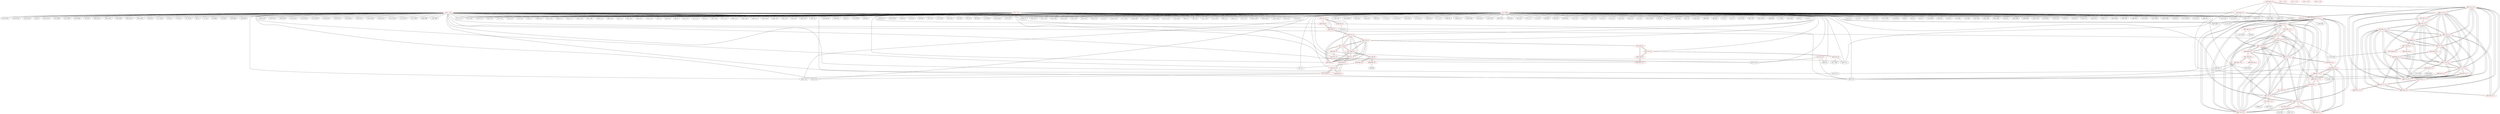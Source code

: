 graph {
	434 [label="(434) T11_T1" color=red]
	446 [label="(446) R24_T1"]
	443 [label="(443) R28_T1"]
	450 [label="(450) R32_t1"]
	435 [label="(435) T12_T1" color=red]
	451 [label="(451) R33_T1"]
	444 [label="(444) R29_T1"]
	445 [label="(445) R25_T1"]
	436 [label="(436) T13_T1" color=red]
	448 [label="(448) R30_T1"]
	452 [label="(452) R34_T1"]
	447 [label="(447) R26_T1"]
	437 [label="(437) T14_T1" color=red]
	449 [label="(449) R31_T1"]
	457 [label="(457) R80_P3"]
	440 [label="(440) T17_T1"]
	453 [label="(453) R35_T1"]
	439 [label="(439) T16_T1"]
	438 [label="(438) T15_T1"]
	438 [label="(438) T15_T1" color=red]
	450 [label="(450) R32_t1"]
	457 [label="(457) R80_P3"]
	440 [label="(440) T17_T1"]
	453 [label="(453) R35_T1"]
	439 [label="(439) T16_T1"]
	437 [label="(437) T14_T1"]
	439 [label="(439) T16_T1" color=red]
	451 [label="(451) R33_T1"]
	457 [label="(457) R80_P3"]
	440 [label="(440) T17_T1"]
	453 [label="(453) R35_T1"]
	438 [label="(438) T15_T1"]
	437 [label="(437) T14_T1"]
	440 [label="(440) T17_T1" color=red]
	452 [label="(452) R34_T1"]
	457 [label="(457) R80_P3"]
	453 [label="(453) R35_T1"]
	439 [label="(439) T16_T1"]
	438 [label="(438) T15_T1"]
	437 [label="(437) T14_T1"]
	441 [label="(441) R23_T1" color=red]
	368 [label="(368) U16"]
	380 [label="(380) P1"]
	433 [label="(433) T10_T1"]
	442 [label="(442) R27_T1" color=red]
	433 [label="(433) T10_T1"]
	449 [label="(449) R31_T1"]
	443 [label="(443) R28_T1" color=red]
	434 [label="(434) T11_T1"]
	450 [label="(450) R32_t1"]
	444 [label="(444) R29_T1" color=red]
	451 [label="(451) R33_T1"]
	435 [label="(435) T12_T1"]
	454 [label="(454) R29_T1_T"]
	445 [label="(445) R25_T1" color=red]
	401 [label="(401) U17"]
	417 [label="(417) TR1"]
	435 [label="(435) T12_T1"]
	446 [label="(446) R24_T1" color=red]
	379 [label="(379) P14"]
	368 [label="(368) U16"]
	434 [label="(434) T11_T1"]
	447 [label="(447) R26_T1" color=red]
	324 [label="(324) U20"]
	368 [label="(368) U16"]
	325 [label="(325) U24"]
	436 [label="(436) T13_T1"]
	448 [label="(448) R30_T1" color=red]
	452 [label="(452) R34_T1"]
	436 [label="(436) T13_T1"]
	449 [label="(449) R31_T1" color=red]
	433 [label="(433) T10_T1"]
	442 [label="(442) R27_T1"]
	437 [label="(437) T14_T1"]
	450 [label="(450) R32_t1" color=red]
	438 [label="(438) T15_T1"]
	434 [label="(434) T11_T1"]
	443 [label="(443) R28_T1"]
	451 [label="(451) R33_T1" color=red]
	439 [label="(439) T16_T1"]
	444 [label="(444) R29_T1"]
	435 [label="(435) T12_T1"]
	452 [label="(452) R34_T1" color=red]
	440 [label="(440) T17_T1"]
	448 [label="(448) R30_T1"]
	436 [label="(436) T13_T1"]
	453 [label="(453) R35_T1" color=red]
	457 [label="(457) R80_P3"]
	440 [label="(440) T17_T1"]
	439 [label="(439) T16_T1"]
	438 [label="(438) T15_T1"]
	437 [label="(437) T14_T1"]
	454 [label="(454) R29_T1_T" color=red]
	444 [label="(444) R29_T1"]
	455 [label="(455) T80_P3" color=red]
	456 [label="(456) R81_P3"]
	458 [label="(458) R82_P3"]
	457 [label="(457) R80_P3"]
	456 [label="(456) R81_P3" color=red]
	57 [label="(57) U1"]
	455 [label="(455) T80_P3"]
	457 [label="(457) R80_P3" color=red]
	440 [label="(440) T17_T1"]
	453 [label="(453) R35_T1"]
	439 [label="(439) T16_T1"]
	438 [label="(438) T15_T1"]
	437 [label="(437) T14_T1"]
	455 [label="(455) T80_P3"]
	458 [label="(458) R82_P3" color=red]
	33 [label="(33) R9"]
	455 [label="(455) T80_P3"]
	459 [label="(459) T10_T1_2" color=red]
	467 [label="(467) R23_T1_2"]
	475 [label="(475) R31_T1_2"]
	468 [label="(468) R27_T1_2"]
	465 [label="(465) T16_T1_2"]
	466 [label="(466) T17_T1_2"]
	464 [label="(464) T15_T1_2"]
	461 [label="(461) T12_T1_2"]
	463 [label="(463) T14_T1_2"]
	462 [label="(462) T13_T1_2"]
	460 [label="(460) T11_T1_2"]
	460 [label="(460) T11_T1_2" color=red]
	472 [label="(472) R24_T1_2"]
	469 [label="(469) R28_T1_2"]
	476 [label="(476) R32_t1_2"]
	459 [label="(459) T10_T1_2"]
	465 [label="(465) T16_T1_2"]
	466 [label="(466) T17_T1_2"]
	464 [label="(464) T15_T1_2"]
	461 [label="(461) T12_T1_2"]
	463 [label="(463) T14_T1_2"]
	462 [label="(462) T13_T1_2"]
	461 [label="(461) T12_T1_2" color=red]
	477 [label="(477) R33_T1_2"]
	470 [label="(470) R29_T1_2"]
	471 [label="(471) R25_T1_2"]
	459 [label="(459) T10_T1_2"]
	465 [label="(465) T16_T1_2"]
	466 [label="(466) T17_T1_2"]
	464 [label="(464) T15_T1_2"]
	463 [label="(463) T14_T1_2"]
	462 [label="(462) T13_T1_2"]
	460 [label="(460) T11_T1_2"]
	462 [label="(462) T13_T1_2" color=red]
	474 [label="(474) R30_T1_2"]
	478 [label="(478) R34_T1_2"]
	473 [label="(473) R26_T1_2"]
	459 [label="(459) T10_T1_2"]
	465 [label="(465) T16_T1_2"]
	466 [label="(466) T17_T1_2"]
	464 [label="(464) T15_T1_2"]
	461 [label="(461) T12_T1_2"]
	463 [label="(463) T14_T1_2"]
	460 [label="(460) T11_T1_2"]
	463 [label="(463) T14_T1_2" color=red]
	459 [label="(459) T10_T1_2"]
	465 [label="(465) T16_T1_2"]
	466 [label="(466) T17_T1_2"]
	464 [label="(464) T15_T1_2"]
	461 [label="(461) T12_T1_2"]
	462 [label="(462) T13_T1_2"]
	460 [label="(460) T11_T1_2"]
	475 [label="(475) R31_T1_2"]
	483 [label="(483) R80_P3_2"]
	479 [label="(479) R35_T1_2"]
	464 [label="(464) T15_T1_2" color=red]
	476 [label="(476) R32_t1_2"]
	459 [label="(459) T10_T1_2"]
	465 [label="(465) T16_T1_2"]
	466 [label="(466) T17_T1_2"]
	461 [label="(461) T12_T1_2"]
	463 [label="(463) T14_T1_2"]
	462 [label="(462) T13_T1_2"]
	460 [label="(460) T11_T1_2"]
	483 [label="(483) R80_P3_2"]
	479 [label="(479) R35_T1_2"]
	465 [label="(465) T16_T1_2" color=red]
	477 [label="(477) R33_T1_2"]
	459 [label="(459) T10_T1_2"]
	466 [label="(466) T17_T1_2"]
	464 [label="(464) T15_T1_2"]
	461 [label="(461) T12_T1_2"]
	463 [label="(463) T14_T1_2"]
	462 [label="(462) T13_T1_2"]
	460 [label="(460) T11_T1_2"]
	483 [label="(483) R80_P3_2"]
	479 [label="(479) R35_T1_2"]
	466 [label="(466) T17_T1_2" color=red]
	478 [label="(478) R34_T1_2"]
	459 [label="(459) T10_T1_2"]
	465 [label="(465) T16_T1_2"]
	464 [label="(464) T15_T1_2"]
	461 [label="(461) T12_T1_2"]
	463 [label="(463) T14_T1_2"]
	462 [label="(462) T13_T1_2"]
	460 [label="(460) T11_T1_2"]
	483 [label="(483) R80_P3_2"]
	479 [label="(479) R35_T1_2"]
	467 [label="(467) R23_T1_2" color=red]
	123 [label="(123) J8"]
	147 [label="(147) R70"]
	459 [label="(459) T10_T1_2"]
	468 [label="(468) R27_T1_2" color=red]
	474 [label="(474) R30_T1_2"]
	480 [label="(480) R35_T1_T_2"]
	470 [label="(470) R29_T1_2"]
	469 [label="(469) R28_T1_2"]
	459 [label="(459) T10_T1_2"]
	475 [label="(475) R31_T1_2"]
	469 [label="(469) R28_T1_2" color=red]
	474 [label="(474) R30_T1_2"]
	480 [label="(480) R35_T1_T_2"]
	470 [label="(470) R29_T1_2"]
	468 [label="(468) R27_T1_2"]
	460 [label="(460) T11_T1_2"]
	476 [label="(476) R32_t1_2"]
	470 [label="(470) R29_T1_2" color=red]
	474 [label="(474) R30_T1_2"]
	480 [label="(480) R35_T1_T_2"]
	469 [label="(469) R28_T1_2"]
	468 [label="(468) R27_T1_2"]
	477 [label="(477) R33_T1_2"]
	461 [label="(461) T12_T1_2"]
	471 [label="(471) R25_T1_2" color=red]
	306 [label="(306) Q1"]
	293 [label="(293) U18"]
	461 [label="(461) T12_T1_2"]
	472 [label="(472) R24_T1_2" color=red]
	235 [label="(235) U11"]
	232 [label="(232) R51"]
	460 [label="(460) T11_T1_2"]
	473 [label="(473) R26_T1_2" color=red]
	110 [label="(110) U10"]
	119 [label="(119) FB15"]
	111 [label="(111) U9"]
	112 [label="(112) C31"]
	113 [label="(113) C32"]
	342 [label="(342) D5"]
	368 [label="(368) U16"]
	462 [label="(462) T13_T1_2"]
	474 [label="(474) R30_T1_2" color=red]
	480 [label="(480) R35_T1_T_2"]
	470 [label="(470) R29_T1_2"]
	469 [label="(469) R28_T1_2"]
	468 [label="(468) R27_T1_2"]
	478 [label="(478) R34_T1_2"]
	462 [label="(462) T13_T1_2"]
	475 [label="(475) R31_T1_2" color=red]
	459 [label="(459) T10_T1_2"]
	468 [label="(468) R27_T1_2"]
	463 [label="(463) T14_T1_2"]
	476 [label="(476) R32_t1_2" color=red]
	464 [label="(464) T15_T1_2"]
	460 [label="(460) T11_T1_2"]
	469 [label="(469) R28_T1_2"]
	477 [label="(477) R33_T1_2" color=red]
	465 [label="(465) T16_T1_2"]
	470 [label="(470) R29_T1_2"]
	461 [label="(461) T12_T1_2"]
	478 [label="(478) R34_T1_2" color=red]
	466 [label="(466) T17_T1_2"]
	474 [label="(474) R30_T1_2"]
	462 [label="(462) T13_T1_2"]
	479 [label="(479) R35_T1_2" color=red]
	480 [label="(480) R35_T1_T_2"]
	483 [label="(483) R80_P3_2"]
	466 [label="(466) T17_T1_2"]
	465 [label="(465) T16_T1_2"]
	464 [label="(464) T15_T1_2"]
	463 [label="(463) T14_T1_2"]
	480 [label="(480) R35_T1_T_2" color=red]
	474 [label="(474) R30_T1_2"]
	470 [label="(470) R29_T1_2"]
	469 [label="(469) R28_T1_2"]
	468 [label="(468) R27_T1_2"]
	479 [label="(479) R35_T1_2"]
	481 [label="(481) T80_P3_2" color=red]
	482 [label="(482) R81_P3_2"]
	484 [label="(484) R82_P3_2"]
	483 [label="(483) R80_P3_2"]
	482 [label="(482) R81_P3_2" color=red]
	368 [label="(368) U16"]
	180 [label="(180) Q12"]
	481 [label="(481) T80_P3_2"]
	483 [label="(483) R80_P3_2" color=red]
	466 [label="(466) T17_T1_2"]
	479 [label="(479) R35_T1_2"]
	465 [label="(465) T16_T1_2"]
	464 [label="(464) T15_T1_2"]
	463 [label="(463) T14_T1_2"]
	481 [label="(481) T80_P3_2"]
	484 [label="(484) R82_P3_2" color=red]
	182 [label="(182) R116"]
	481 [label="(481) T80_P3_2"]
	485 [label="(485) T10_T1_3" color=red]
	493 [label="(493) R23_T1_3"]
	501 [label="(501) R31_T1_3"]
	494 [label="(494) R27_T1_3"]
	491 [label="(491) T16_T1_3"]
	492 [label="(492) T17_T1_3"]
	490 [label="(490) T15_T1_3"]
	487 [label="(487) T12_T1_3"]
	489 [label="(489) T14_T1_3"]
	488 [label="(488) T13_T1_3"]
	486 [label="(486) T11_T1_3"]
	486 [label="(486) T11_T1_3" color=red]
	498 [label="(498) R24_T1_3"]
	495 [label="(495) R28_T1_3"]
	502 [label="(502) R32_t1_3"]
	485 [label="(485) T10_T1_3"]
	491 [label="(491) T16_T1_3"]
	492 [label="(492) T17_T1_3"]
	490 [label="(490) T15_T1_3"]
	487 [label="(487) T12_T1_3"]
	489 [label="(489) T14_T1_3"]
	488 [label="(488) T13_T1_3"]
	487 [label="(487) T12_T1_3" color=red]
	503 [label="(503) R33_T1_3"]
	496 [label="(496) R29_T1_3"]
	497 [label="(497) R25_T1_3"]
	485 [label="(485) T10_T1_3"]
	491 [label="(491) T16_T1_3"]
	492 [label="(492) T17_T1_3"]
	490 [label="(490) T15_T1_3"]
	489 [label="(489) T14_T1_3"]
	488 [label="(488) T13_T1_3"]
	486 [label="(486) T11_T1_3"]
	488 [label="(488) T13_T1_3" color=red]
	500 [label="(500) R30_T1_3"]
	504 [label="(504) R34_T1_3"]
	499 [label="(499) R26_T1_3"]
	485 [label="(485) T10_T1_3"]
	491 [label="(491) T16_T1_3"]
	492 [label="(492) T17_T1_3"]
	490 [label="(490) T15_T1_3"]
	487 [label="(487) T12_T1_3"]
	489 [label="(489) T14_T1_3"]
	486 [label="(486) T11_T1_3"]
	489 [label="(489) T14_T1_3" color=red]
	485 [label="(485) T10_T1_3"]
	491 [label="(491) T16_T1_3"]
	492 [label="(492) T17_T1_3"]
	490 [label="(490) T15_T1_3"]
	487 [label="(487) T12_T1_3"]
	488 [label="(488) T13_T1_3"]
	486 [label="(486) T11_T1_3"]
	501 [label="(501) R31_T1_3"]
	509 [label="(509) R80_P3_3"]
	505 [label="(505) R35_T1_3"]
	490 [label="(490) T15_T1_3" color=red]
	502 [label="(502) R32_t1_3"]
	485 [label="(485) T10_T1_3"]
	491 [label="(491) T16_T1_3"]
	492 [label="(492) T17_T1_3"]
	487 [label="(487) T12_T1_3"]
	489 [label="(489) T14_T1_3"]
	488 [label="(488) T13_T1_3"]
	486 [label="(486) T11_T1_3"]
	509 [label="(509) R80_P3_3"]
	505 [label="(505) R35_T1_3"]
	491 [label="(491) T16_T1_3" color=red]
	503 [label="(503) R33_T1_3"]
	485 [label="(485) T10_T1_3"]
	492 [label="(492) T17_T1_3"]
	490 [label="(490) T15_T1_3"]
	487 [label="(487) T12_T1_3"]
	489 [label="(489) T14_T1_3"]
	488 [label="(488) T13_T1_3"]
	486 [label="(486) T11_T1_3"]
	509 [label="(509) R80_P3_3"]
	505 [label="(505) R35_T1_3"]
	492 [label="(492) T17_T1_3" color=red]
	504 [label="(504) R34_T1_3"]
	485 [label="(485) T10_T1_3"]
	491 [label="(491) T16_T1_3"]
	490 [label="(490) T15_T1_3"]
	487 [label="(487) T12_T1_3"]
	489 [label="(489) T14_T1_3"]
	488 [label="(488) T13_T1_3"]
	486 [label="(486) T11_T1_3"]
	509 [label="(509) R80_P3_3"]
	505 [label="(505) R35_T1_3"]
	493 [label="(493) R23_T1_3" color=red]
	368 [label="(368) U16"]
	111 [label="(111) U9"]
	362 [label="(362) R93"]
	120 [label="(120) TR2"]
	485 [label="(485) T10_T1_3"]
	494 [label="(494) R27_T1_3" color=red]
	485 [label="(485) T10_T1_3"]
	501 [label="(501) R31_T1_3"]
	506 [label="(506) R27_T1_T_3"]
	495 [label="(495) R28_T1_3" color=red]
	500 [label="(500) R30_T1_3"]
	505 [label="(505) R35_T1_3"]
	496 [label="(496) R29_T1_3"]
	506 [label="(506) R27_T1_T_3"]
	486 [label="(486) T11_T1_3"]
	502 [label="(502) R32_t1_3"]
	496 [label="(496) R29_T1_3" color=red]
	500 [label="(500) R30_T1_3"]
	505 [label="(505) R35_T1_3"]
	495 [label="(495) R28_T1_3"]
	506 [label="(506) R27_T1_T_3"]
	503 [label="(503) R33_T1_3"]
	487 [label="(487) T12_T1_3"]
	497 [label="(497) R25_T1_3" color=red]
	407 [label="(407) C71"]
	401 [label="(401) U17"]
	406 [label="(406) C70"]
	402 [label="(402) C80"]
	408 [label="(408) C72"]
	487 [label="(487) T12_T1_3"]
	498 [label="(498) R24_T1_3" color=red]
	114 [label="(114) J6"]
	368 [label="(368) U16"]
	486 [label="(486) T11_T1_3"]
	499 [label="(499) R26_T1_3" color=red]
	315 [label="(315) U21"]
	311 [label="(311) C95"]
	309 [label="(309) R149"]
	488 [label="(488) T13_T1_3"]
	500 [label="(500) R30_T1_3" color=red]
	505 [label="(505) R35_T1_3"]
	496 [label="(496) R29_T1_3"]
	495 [label="(495) R28_T1_3"]
	506 [label="(506) R27_T1_T_3"]
	504 [label="(504) R34_T1_3"]
	488 [label="(488) T13_T1_3"]
	501 [label="(501) R31_T1_3" color=red]
	485 [label="(485) T10_T1_3"]
	494 [label="(494) R27_T1_3"]
	489 [label="(489) T14_T1_3"]
	502 [label="(502) R32_t1_3" color=red]
	490 [label="(490) T15_T1_3"]
	486 [label="(486) T11_T1_3"]
	495 [label="(495) R28_T1_3"]
	503 [label="(503) R33_T1_3" color=red]
	491 [label="(491) T16_T1_3"]
	496 [label="(496) R29_T1_3"]
	487 [label="(487) T12_T1_3"]
	504 [label="(504) R34_T1_3" color=red]
	492 [label="(492) T17_T1_3"]
	500 [label="(500) R30_T1_3"]
	488 [label="(488) T13_T1_3"]
	505 [label="(505) R35_T1_3" color=red]
	500 [label="(500) R30_T1_3"]
	496 [label="(496) R29_T1_3"]
	495 [label="(495) R28_T1_3"]
	506 [label="(506) R27_T1_T_3"]
	509 [label="(509) R80_P3_3"]
	492 [label="(492) T17_T1_3"]
	491 [label="(491) T16_T1_3"]
	490 [label="(490) T15_T1_3"]
	489 [label="(489) T14_T1_3"]
	506 [label="(506) R27_T1_T_3" color=red]
	500 [label="(500) R30_T1_3"]
	505 [label="(505) R35_T1_3"]
	496 [label="(496) R29_T1_3"]
	495 [label="(495) R28_T1_3"]
	494 [label="(494) R27_T1_3"]
	507 [label="(507) T80_P3_3" color=red]
	508 [label="(508) R81_P3_3"]
	510 [label="(510) R82_P3_3"]
	509 [label="(509) R80_P3_3"]
	508 [label="(508) R81_P3_3" color=red]
	138 [label="(138) D17"]
	507 [label="(507) T80_P3_3"]
	509 [label="(509) R80_P3_3" color=red]
	492 [label="(492) T17_T1_3"]
	505 [label="(505) R35_T1_3"]
	491 [label="(491) T16_T1_3"]
	490 [label="(490) T15_T1_3"]
	489 [label="(489) T14_T1_3"]
	507 [label="(507) T80_P3_3"]
	510 [label="(510) R82_P3_3" color=red]
	157 [label="(157) R161"]
	507 [label="(507) T80_P3_3"]
	511 [label="(511) +1.5V" color=red]
	512 [label="(512) +1.2V" color=red]
	513 [label="(513) +5V" color=red]
	342 [label="(342) D5"]
	196 [label="(196) R137"]
	195 [label="(195) R136"]
	205 [label="(205) C100"]
	339 [label="(339) ZA14"]
	228 [label="(228) K1"]
	225 [label="(225) K2"]
	226 [label="(226) K4"]
	227 [label="(227) K3"]
	175 [label="(175) D30"]
	223 [label="(223) C104"]
	181 [label="(181) D31"]
	76 [label="(76) R32"]
	67 [label="(67) D8"]
	220 [label="(220) U27"]
	219 [label="(219) U29"]
	218 [label="(218) C103"]
	217 [label="(217) C94"]
	216 [label="(216) C89"]
	215 [label="(215) C102"]
	222 [label="(222) U23"]
	64 [label="(64) R33"]
	178 [label="(178) D28"]
	191 [label="(191) R133"]
	167 [label="(167) D27"]
	211 [label="(211) C101"]
	212 [label="(212) C83"]
	62 [label="(62) U5"]
	63 [label="(63) C22"]
	221 [label="(221) U28"]
	193 [label="(193) R134"]
	338 [label="(338) R22"]
	329 [label="(329) L2"]
	374 [label="(374) TH9"]
	115 [label="(115) C33"]
	110 [label="(110) U10"]
	334 [label="(334) D1"]
	95 [label="(95) C21"]
	326 [label="(326) U4"]
	332 [label="(332) C17"]
	327 [label="(327) U3"]
	448 [label="(448) R30_T1"]
	453 [label="(453) R35_T1"]
	454 [label="(454) R29_T1_T"]
	443 [label="(443) R28_T1"]
	442 [label="(442) R27_T1"]
	514 [label="(514) +3.3V" color=red]
	350 [label="(350) C53"]
	351 [label="(351) C54"]
	308 [label="(308) C66"]
	425 [label="(425) C99"]
	424 [label="(424) C98"]
	427 [label="(427) D47"]
	428 [label="(428) D49"]
	368 [label="(368) U16"]
	347 [label="(347) C50"]
	352 [label="(352) C55"]
	333 [label="(333) C18"]
	153 [label="(153) R154"]
	154 [label="(154) R163"]
	155 [label="(155) R164"]
	156 [label="(156) R162"]
	157 [label="(157) R161"]
	158 [label="(158) R153"]
	325 [label="(325) U24"]
	159 [label="(159) R160"]
	160 [label="(160) R147"]
	161 [label="(161) R146"]
	74 [label="(74) C23"]
	150 [label="(150) R157"]
	151 [label="(151) R156"]
	152 [label="(152) R155"]
	317 [label="(317) U12"]
	323 [label="(323) C45"]
	319 [label="(319) U13"]
	318 [label="(318) C19"]
	372 [label="(372) U22"]
	324 [label="(324) U20"]
	320 [label="(320) C20"]
	373 [label="(373) TH8"]
	379 [label="(379) P14"]
	340 [label="(340) FB6"]
	165 [label="(165) R64"]
	315 [label="(315) U21"]
	162 [label="(162) R144"]
	163 [label="(163) R143"]
	164 [label="(164) R138"]
	101 [label="(101) U6"]
	109 [label="(109) U7"]
	16 [label="(16) R2"]
	345 [label="(345) R110"]
	414 [label="(414) R98"]
	415 [label="(415) FB8"]
	401 [label="(401) U17"]
	403 [label="(403) FB9"]
	55 [label="(55) R92"]
	369 [label="(369) U25"]
	57 [label="(57) U1"]
	412 [label="(412) C76"]
	409 [label="(409) C73"]
	354 [label="(354) C57"]
	353 [label="(353) C56"]
	387 [label="(387) C90"]
	386 [label="(386) U19"]
	389 [label="(389) R103"]
	364 [label="(364) R100"]
	363 [label="(363) R99"]
	360 [label="(360) C82"]
	390 [label="(390) R102"]
	391 [label="(391) R101"]
	28 [label="(28) R18"]
	30 [label="(30) C15"]
	392 [label="(392) C62"]
	393 [label="(393) C61"]
	117 [label="(117) R49"]
	370 [label="(370) U26"]
	39 [label="(39) C4"]
	44 [label="(44) R21"]
	42 [label="(42) R15"]
	47 [label="(47) R139"]
	48 [label="(48) C63"]
	49 [label="(49) C9"]
	59 [label="(59) L1"]
	17 [label="(17) R1"]
	410 [label="(410) C74"]
	411 [label="(411) C75"]
	50 [label="(50) R95"]
	40 [label="(40) U2"]
	43 [label="(43) R16"]
	355 [label="(355) C58"]
	357 [label="(357) C47"]
	398 [label="(398) U14"]
	346 [label="(346) C49"]
	348 [label="(348) C51"]
	356 [label="(356) C48"]
	359 [label="(359) R90"]
	100 [label="(100) R34"]
	326 [label="(326) U4"]
	349 [label="(349) C52"]
	83 [label="(83) C28"]
	82 [label="(82) C29"]
	366 [label="(366) C85"]
	367 [label="(367) P4"]
	515 [label="(515) +1.0V" color=red]
	516 [label="(516) +1.8V" color=red]
	517 [label="(517) GND" color=red]
	125 [label="(125) IC1"]
	379 [label="(379) P14"]
	12 [label="(12) C8"]
	11 [label="(11) C7"]
	137 [label="(137) IC2"]
	368 [label="(368) U16"]
	57 [label="(57) U1"]
	115 [label="(115) C33"]
	114 [label="(114) J6"]
	371 [label="(371) SW1"]
	116 [label="(116) FB1"]
	58 [label="(58) J5"]
	370 [label="(370) U26"]
	46 [label="(46) C1"]
	45 [label="(45) C5"]
	118 [label="(118) R48"]
	369 [label="(369) U25"]
	60 [label="(60) R25"]
	112 [label="(112) C31"]
	53 [label="(53) R31"]
	52 [label="(52) R81"]
	113 [label="(113) C32"]
	51 [label="(51) R91"]
	367 [label="(367) P4"]
	366 [label="(366) C85"]
	346 [label="(346) C49"]
	353 [label="(353) C56"]
	48 [label="(48) C63"]
	49 [label="(49) C9"]
	380 [label="(380) P1"]
	61 [label="(61) C64"]
	352 [label="(352) C55"]
	351 [label="(351) C54"]
	350 [label="(350) C53"]
	349 [label="(349) C52"]
	348 [label="(348) C51"]
	347 [label="(347) C50"]
	110 [label="(110) U10"]
	111 [label="(111) U9"]
	39 [label="(39) C4"]
	40 [label="(40) U2"]
	358 [label="(358) C69"]
	357 [label="(357) C47"]
	356 [label="(356) C48"]
	355 [label="(355) C58"]
	354 [label="(354) C57"]
	362 [label="(362) R93"]
	361 [label="(361) R94"]
	360 [label="(360) C82"]
	432 [label="(432) X1"]
	401 [label="(401) U17"]
	400 [label="(400) R88"]
	399 [label="(399) R89"]
	424 [label="(424) C98"]
	425 [label="(425) C99"]
	423 [label="(423) C79"]
	410 [label="(410) C74"]
	409 [label="(409) C73"]
	408 [label="(408) C72"]
	402 [label="(402) C80"]
	411 [label="(411) C75"]
	418 [label="(418) FB7"]
	422 [label="(422) C81"]
	421 [label="(421) J7"]
	420 [label="(420) C78"]
	406 [label="(406) C70"]
	405 [label="(405) C67"]
	404 [label="(404) C77"]
	419 [label="(419) C68"]
	412 [label="(412) C76"]
	407 [label="(407) C71"]
	387 [label="(387) C90"]
	395 [label="(395) R85"]
	386 [label="(386) U19"]
	396 [label="(396) R87"]
	398 [label="(398) U14"]
	413 [label="(413) R97"]
	393 [label="(393) C61"]
	392 [label="(392) C62"]
	397 [label="(397) R86"]
	206 [label="(206) R108"]
	208 [label="(208) Q3"]
	213 [label="(213) R158"]
	212 [label="(212) C83"]
	211 [label="(211) C101"]
	210 [label="(210) Q5"]
	209 [label="(209) Q4"]
	207 [label="(207) Q2"]
	223 [label="(223) C104"]
	222 [label="(222) U23"]
	221 [label="(221) U28"]
	220 [label="(220) U27"]
	219 [label="(219) U29"]
	218 [label="(218) C103"]
	217 [label="(217) C94"]
	216 [label="(216) C89"]
	215 [label="(215) C102"]
	224 [label="(224) R165"]
	201 [label="(201) J10"]
	204 [label="(204) J14"]
	199 [label="(199) J13"]
	174 [label="(174) Q11"]
	176 [label="(176) R115"]
	205 [label="(205) C100"]
	180 [label="(180) Q12"]
	190 [label="(190) D36"]
	179 [label="(179) R112"]
	189 [label="(189) D33"]
	182 [label="(182) R116"]
	177 [label="(177) Q7"]
	166 [label="(166) Q6"]
	168 [label="(168) R111"]
	372 [label="(372) U22"]
	169 [label="(169) R106"]
	185 [label="(185) D21"]
	187 [label="(187) D22"]
	326 [label="(326) U4"]
	327 [label="(327) U3"]
	328 [label="(328) C16"]
	343 [label="(343) J18"]
	83 [label="(83) C28"]
	82 [label="(82) C29"]
	95 [label="(95) C21"]
	109 [label="(109) U7"]
	74 [label="(74) C23"]
	81 [label="(81) R47"]
	73 [label="(73) C27"]
	72 [label="(72) C25"]
	93 [label="(93) R36"]
	92 [label="(92) R37"]
	325 [label="(325) U24"]
	336 [label="(336) ZA1"]
	25 [label="(25) C13"]
	24 [label="(24) C12"]
	337 [label="(337) D4"]
	23 [label="(23) C11"]
	339 [label="(339) ZA14"]
	22 [label="(22) C10"]
	331 [label="(331) D3"]
	26 [label="(26) C14"]
	27 [label="(27) R17"]
	341 [label="(341) FB20"]
	85 [label="(85) J4"]
	29 [label="(29) R19"]
	84 [label="(84) U8"]
	30 [label="(30) C15"]
	344 [label="(344) D25"]
	98 [label="(98) R40"]
	99 [label="(99) R41"]
	332 [label="(332) C17"]
	14 [label="(14) C2"]
	323 [label="(323) C45"]
	63 [label="(63) C22"]
	333 [label="(333) C18"]
	324 [label="(324) U20"]
	15 [label="(15) C3"]
	317 [label="(317) U12"]
	322 [label="(322) R24"]
	62 [label="(62) U5"]
	320 [label="(320) C20"]
	88 [label="(88) C30"]
	103 [label="(103) FB14"]
	66 [label="(66) R38"]
	319 [label="(319) U13"]
	77 [label="(77) R39"]
	101 [label="(101) U6"]
	321 [label="(321) R23"]
	318 [label="(318) C19"]
	69 [label="(69) D7"]
	13 [label="(13) C6"]
	433 [label="(433) T10_T1"]
	439 [label="(439) T16_T1"]
	440 [label="(440) T17_T1"]
	438 [label="(438) T15_T1"]
	435 [label="(435) T12_T1"]
	437 [label="(437) T14_T1"]
	436 [label="(436) T13_T1"]
	434 [label="(434) T11_T1"]
	434 -- 446
	434 -- 443
	434 -- 450
	435 -- 451
	435 -- 444
	435 -- 445
	436 -- 448
	436 -- 452
	436 -- 447
	437 -- 449
	437 -- 457
	437 -- 440
	437 -- 453
	437 -- 439
	437 -- 438
	438 -- 450
	438 -- 457
	438 -- 440
	438 -- 453
	438 -- 439
	438 -- 437
	439 -- 451
	439 -- 457
	439 -- 440
	439 -- 453
	439 -- 438
	439 -- 437
	440 -- 452
	440 -- 457
	440 -- 453
	440 -- 439
	440 -- 438
	440 -- 437
	441 -- 368
	441 -- 380
	441 -- 433
	442 -- 433
	442 -- 449
	443 -- 434
	443 -- 450
	444 -- 451
	444 -- 435
	444 -- 454
	445 -- 401
	445 -- 417
	445 -- 435
	446 -- 379
	446 -- 368
	446 -- 434
	447 -- 324
	447 -- 368
	447 -- 325
	447 -- 436
	448 -- 452
	448 -- 436
	449 -- 433
	449 -- 442
	449 -- 437
	450 -- 438
	450 -- 434
	450 -- 443
	451 -- 439
	451 -- 444
	451 -- 435
	452 -- 440
	452 -- 448
	452 -- 436
	453 -- 457
	453 -- 440
	453 -- 439
	453 -- 438
	453 -- 437
	454 -- 444
	455 -- 456
	455 -- 458
	455 -- 457
	456 -- 57
	456 -- 455
	457 -- 440
	457 -- 453
	457 -- 439
	457 -- 438
	457 -- 437
	457 -- 455
	458 -- 33
	458 -- 455
	459 -- 467
	459 -- 475
	459 -- 468
	459 -- 465
	459 -- 466
	459 -- 464
	459 -- 461
	459 -- 463
	459 -- 462
	459 -- 460
	460 -- 472
	460 -- 469
	460 -- 476
	460 -- 459
	460 -- 465
	460 -- 466
	460 -- 464
	460 -- 461
	460 -- 463
	460 -- 462
	461 -- 477
	461 -- 470
	461 -- 471
	461 -- 459
	461 -- 465
	461 -- 466
	461 -- 464
	461 -- 463
	461 -- 462
	461 -- 460
	462 -- 474
	462 -- 478
	462 -- 473
	462 -- 459
	462 -- 465
	462 -- 466
	462 -- 464
	462 -- 461
	462 -- 463
	462 -- 460
	463 -- 459
	463 -- 465
	463 -- 466
	463 -- 464
	463 -- 461
	463 -- 462
	463 -- 460
	463 -- 475
	463 -- 483
	463 -- 479
	464 -- 476
	464 -- 459
	464 -- 465
	464 -- 466
	464 -- 461
	464 -- 463
	464 -- 462
	464 -- 460
	464 -- 483
	464 -- 479
	465 -- 477
	465 -- 459
	465 -- 466
	465 -- 464
	465 -- 461
	465 -- 463
	465 -- 462
	465 -- 460
	465 -- 483
	465 -- 479
	466 -- 478
	466 -- 459
	466 -- 465
	466 -- 464
	466 -- 461
	466 -- 463
	466 -- 462
	466 -- 460
	466 -- 483
	466 -- 479
	467 -- 123
	467 -- 147
	467 -- 459
	468 -- 474
	468 -- 480
	468 -- 470
	468 -- 469
	468 -- 459
	468 -- 475
	469 -- 474
	469 -- 480
	469 -- 470
	469 -- 468
	469 -- 460
	469 -- 476
	470 -- 474
	470 -- 480
	470 -- 469
	470 -- 468
	470 -- 477
	470 -- 461
	471 -- 306
	471 -- 293
	471 -- 461
	472 -- 235
	472 -- 232
	472 -- 460
	473 -- 110
	473 -- 119
	473 -- 111
	473 -- 112
	473 -- 113
	473 -- 342
	473 -- 368
	473 -- 462
	474 -- 480
	474 -- 470
	474 -- 469
	474 -- 468
	474 -- 478
	474 -- 462
	475 -- 459
	475 -- 468
	475 -- 463
	476 -- 464
	476 -- 460
	476 -- 469
	477 -- 465
	477 -- 470
	477 -- 461
	478 -- 466
	478 -- 474
	478 -- 462
	479 -- 480
	479 -- 483
	479 -- 466
	479 -- 465
	479 -- 464
	479 -- 463
	480 -- 474
	480 -- 470
	480 -- 469
	480 -- 468
	480 -- 479
	481 -- 482
	481 -- 484
	481 -- 483
	482 -- 368
	482 -- 180
	482 -- 481
	483 -- 466
	483 -- 479
	483 -- 465
	483 -- 464
	483 -- 463
	483 -- 481
	484 -- 182
	484 -- 481
	485 -- 493
	485 -- 501
	485 -- 494
	485 -- 491
	485 -- 492
	485 -- 490
	485 -- 487
	485 -- 489
	485 -- 488
	485 -- 486
	486 -- 498
	486 -- 495
	486 -- 502
	486 -- 485
	486 -- 491
	486 -- 492
	486 -- 490
	486 -- 487
	486 -- 489
	486 -- 488
	487 -- 503
	487 -- 496
	487 -- 497
	487 -- 485
	487 -- 491
	487 -- 492
	487 -- 490
	487 -- 489
	487 -- 488
	487 -- 486
	488 -- 500
	488 -- 504
	488 -- 499
	488 -- 485
	488 -- 491
	488 -- 492
	488 -- 490
	488 -- 487
	488 -- 489
	488 -- 486
	489 -- 485
	489 -- 491
	489 -- 492
	489 -- 490
	489 -- 487
	489 -- 488
	489 -- 486
	489 -- 501
	489 -- 509
	489 -- 505
	490 -- 502
	490 -- 485
	490 -- 491
	490 -- 492
	490 -- 487
	490 -- 489
	490 -- 488
	490 -- 486
	490 -- 509
	490 -- 505
	491 -- 503
	491 -- 485
	491 -- 492
	491 -- 490
	491 -- 487
	491 -- 489
	491 -- 488
	491 -- 486
	491 -- 509
	491 -- 505
	492 -- 504
	492 -- 485
	492 -- 491
	492 -- 490
	492 -- 487
	492 -- 489
	492 -- 488
	492 -- 486
	492 -- 509
	492 -- 505
	493 -- 368
	493 -- 111
	493 -- 362
	493 -- 120
	493 -- 485
	494 -- 485
	494 -- 501
	494 -- 506
	495 -- 500
	495 -- 505
	495 -- 496
	495 -- 506
	495 -- 486
	495 -- 502
	496 -- 500
	496 -- 505
	496 -- 495
	496 -- 506
	496 -- 503
	496 -- 487
	497 -- 407
	497 -- 401
	497 -- 406
	497 -- 402
	497 -- 408
	497 -- 487
	498 -- 114
	498 -- 368
	498 -- 486
	499 -- 315
	499 -- 311
	499 -- 309
	499 -- 488
	500 -- 505
	500 -- 496
	500 -- 495
	500 -- 506
	500 -- 504
	500 -- 488
	501 -- 485
	501 -- 494
	501 -- 489
	502 -- 490
	502 -- 486
	502 -- 495
	503 -- 491
	503 -- 496
	503 -- 487
	504 -- 492
	504 -- 500
	504 -- 488
	505 -- 500
	505 -- 496
	505 -- 495
	505 -- 506
	505 -- 509
	505 -- 492
	505 -- 491
	505 -- 490
	505 -- 489
	506 -- 500
	506 -- 505
	506 -- 496
	506 -- 495
	506 -- 494
	507 -- 508
	507 -- 510
	507 -- 509
	508 -- 138
	508 -- 507
	509 -- 492
	509 -- 505
	509 -- 491
	509 -- 490
	509 -- 489
	509 -- 507
	510 -- 157
	510 -- 507
	513 -- 342
	513 -- 196
	513 -- 195
	513 -- 205
	513 -- 339
	513 -- 228
	513 -- 225
	513 -- 226
	513 -- 227
	513 -- 175
	513 -- 223
	513 -- 181
	513 -- 76
	513 -- 67
	513 -- 220
	513 -- 219
	513 -- 218
	513 -- 217
	513 -- 216
	513 -- 215
	513 -- 222
	513 -- 64
	513 -- 178
	513 -- 191
	513 -- 167
	513 -- 211
	513 -- 212
	513 -- 62
	513 -- 63
	513 -- 221
	513 -- 193
	513 -- 338
	513 -- 329
	513 -- 374
	513 -- 115
	513 -- 110
	513 -- 334
	513 -- 95
	513 -- 326
	513 -- 332
	513 -- 327
	513 -- 448
	513 -- 453
	513 -- 454
	513 -- 443
	513 -- 442
	514 -- 350
	514 -- 351
	514 -- 308
	514 -- 425
	514 -- 424
	514 -- 427
	514 -- 428
	514 -- 368
	514 -- 347
	514 -- 352
	514 -- 333
	514 -- 153
	514 -- 154
	514 -- 155
	514 -- 156
	514 -- 157
	514 -- 158
	514 -- 325
	514 -- 159
	514 -- 160
	514 -- 161
	514 -- 74
	514 -- 150
	514 -- 151
	514 -- 152
	514 -- 317
	514 -- 323
	514 -- 319
	514 -- 318
	514 -- 372
	514 -- 324
	514 -- 320
	514 -- 373
	514 -- 379
	514 -- 340
	514 -- 165
	514 -- 315
	514 -- 162
	514 -- 163
	514 -- 164
	514 -- 101
	514 -- 109
	514 -- 16
	514 -- 345
	514 -- 414
	514 -- 415
	514 -- 401
	514 -- 403
	514 -- 55
	514 -- 369
	514 -- 57
	514 -- 412
	514 -- 409
	514 -- 354
	514 -- 353
	514 -- 387
	514 -- 386
	514 -- 389
	514 -- 364
	514 -- 363
	514 -- 360
	514 -- 390
	514 -- 391
	514 -- 28
	514 -- 30
	514 -- 392
	514 -- 393
	514 -- 117
	514 -- 370
	514 -- 39
	514 -- 44
	514 -- 42
	514 -- 47
	514 -- 48
	514 -- 49
	514 -- 59
	514 -- 17
	514 -- 410
	514 -- 411
	514 -- 50
	514 -- 40
	514 -- 43
	514 -- 355
	514 -- 357
	514 -- 398
	514 -- 346
	514 -- 348
	514 -- 356
	514 -- 359
	514 -- 100
	514 -- 326
	514 -- 349
	514 -- 83
	514 -- 82
	514 -- 366
	514 -- 367
	517 -- 125
	517 -- 379
	517 -- 12
	517 -- 11
	517 -- 137
	517 -- 368
	517 -- 57
	517 -- 115
	517 -- 114
	517 -- 371
	517 -- 116
	517 -- 58
	517 -- 370
	517 -- 46
	517 -- 45
	517 -- 118
	517 -- 369
	517 -- 60
	517 -- 112
	517 -- 53
	517 -- 52
	517 -- 113
	517 -- 51
	517 -- 367
	517 -- 366
	517 -- 346
	517 -- 353
	517 -- 48
	517 -- 49
	517 -- 380
	517 -- 61
	517 -- 352
	517 -- 351
	517 -- 350
	517 -- 349
	517 -- 348
	517 -- 347
	517 -- 110
	517 -- 111
	517 -- 39
	517 -- 40
	517 -- 358
	517 -- 357
	517 -- 356
	517 -- 355
	517 -- 354
	517 -- 362
	517 -- 361
	517 -- 360
	517 -- 432
	517 -- 401
	517 -- 400
	517 -- 399
	517 -- 424
	517 -- 425
	517 -- 423
	517 -- 410
	517 -- 409
	517 -- 408
	517 -- 402
	517 -- 411
	517 -- 418
	517 -- 422
	517 -- 421
	517 -- 420
	517 -- 406
	517 -- 405
	517 -- 404
	517 -- 419
	517 -- 412
	517 -- 407
	517 -- 387
	517 -- 395
	517 -- 386
	517 -- 396
	517 -- 398
	517 -- 413
	517 -- 393
	517 -- 392
	517 -- 397
	517 -- 206
	517 -- 208
	517 -- 213
	517 -- 212
	517 -- 211
	517 -- 210
	517 -- 209
	517 -- 207
	517 -- 223
	517 -- 222
	517 -- 221
	517 -- 220
	517 -- 219
	517 -- 218
	517 -- 217
	517 -- 216
	517 -- 215
	517 -- 224
	517 -- 201
	517 -- 204
	517 -- 199
	517 -- 174
	517 -- 176
	517 -- 205
	517 -- 180
	517 -- 190
	517 -- 179
	517 -- 189
	517 -- 182
	517 -- 177
	517 -- 166
	517 -- 168
	517 -- 372
	517 -- 169
	517 -- 185
	517 -- 187
	517 -- 326
	517 -- 327
	517 -- 328
	517 -- 343
	517 -- 83
	517 -- 82
	517 -- 95
	517 -- 109
	517 -- 74
	517 -- 81
	517 -- 73
	517 -- 72
	517 -- 93
	517 -- 92
	517 -- 325
	517 -- 336
	517 -- 25
	517 -- 24
	517 -- 337
	517 -- 23
	517 -- 339
	517 -- 22
	517 -- 331
	517 -- 26
	517 -- 27
	517 -- 341
	517 -- 85
	517 -- 29
	517 -- 84
	517 -- 30
	517 -- 344
	517 -- 98
	517 -- 99
	517 -- 332
	517 -- 14
	517 -- 323
	517 -- 63
	517 -- 333
	517 -- 324
	517 -- 15
	517 -- 317
	517 -- 322
	517 -- 62
	517 -- 320
	517 -- 88
	517 -- 103
	517 -- 66
	517 -- 319
	517 -- 77
	517 -- 101
	517 -- 321
	517 -- 318
	517 -- 69
	517 -- 13
	517 -- 433
	517 -- 439
	517 -- 440
	517 -- 438
	517 -- 435
	517 -- 437
	517 -- 436
	517 -- 434
}